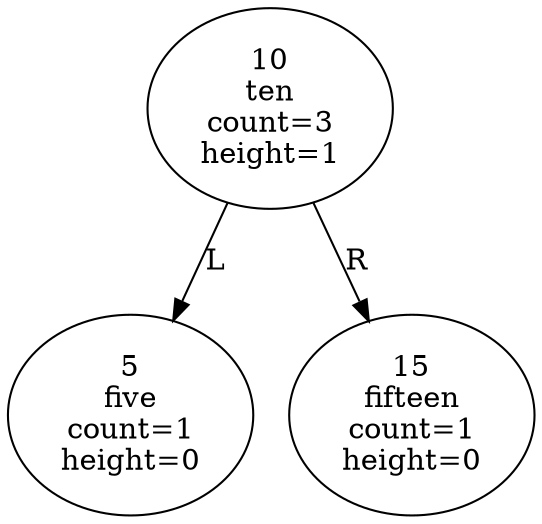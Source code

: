 digraph {
  node_1442407170 [label="10\nten\ncount=3\nheight=1"];
  node_1442407170 -> node_1118140819 [label=L taildir=sw];
  node_1442407170 -> node_1028566121 [label=R taildir=se];
  node_1118140819 [label="5\nfive\ncount=1\nheight=0"];
  node_1028566121 [label="15\nfifteen\ncount=1\nheight=0"];
}
